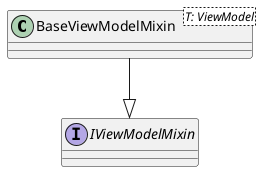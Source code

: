 ﻿@startuml
class BaseViewModelMixin<T: ViewModel> {

}

interface IViewModelMixin {

}

BaseViewModelMixin --|> IViewModelMixin

@enduml